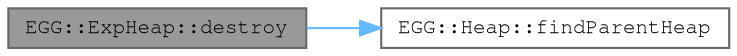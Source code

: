 digraph "EGG::ExpHeap::destroy"
{
 // LATEX_PDF_SIZE
  bgcolor="transparent";
  edge [fontname=FreeMono,fontsize=10,labelfontname=FreeMono,labelfontsize=10];
  node [fontname=FreeMono,fontsize=10,shape=box,height=0.2,width=0.4];
  rankdir="LR";
  Node1 [label="EGG::ExpHeap::destroy",height=0.2,width=0.4,color="gray40", fillcolor="grey60", style="filled", fontcolor="black",tooltip="Destroy the current heap and free itself from its parent if it has one."];
  Node1 -> Node2 [color="steelblue1",style="solid"];
  Node2 [label="EGG::Heap::findParentHeap",height=0.2,width=0.4,color="grey40", fillcolor="white", style="filled",URL="$class_e_g_g_1_1_heap.html#a8908c172e99cdb568a7c244f0b08c418",tooltip="Returns the Disposer's parent heap."];
}
